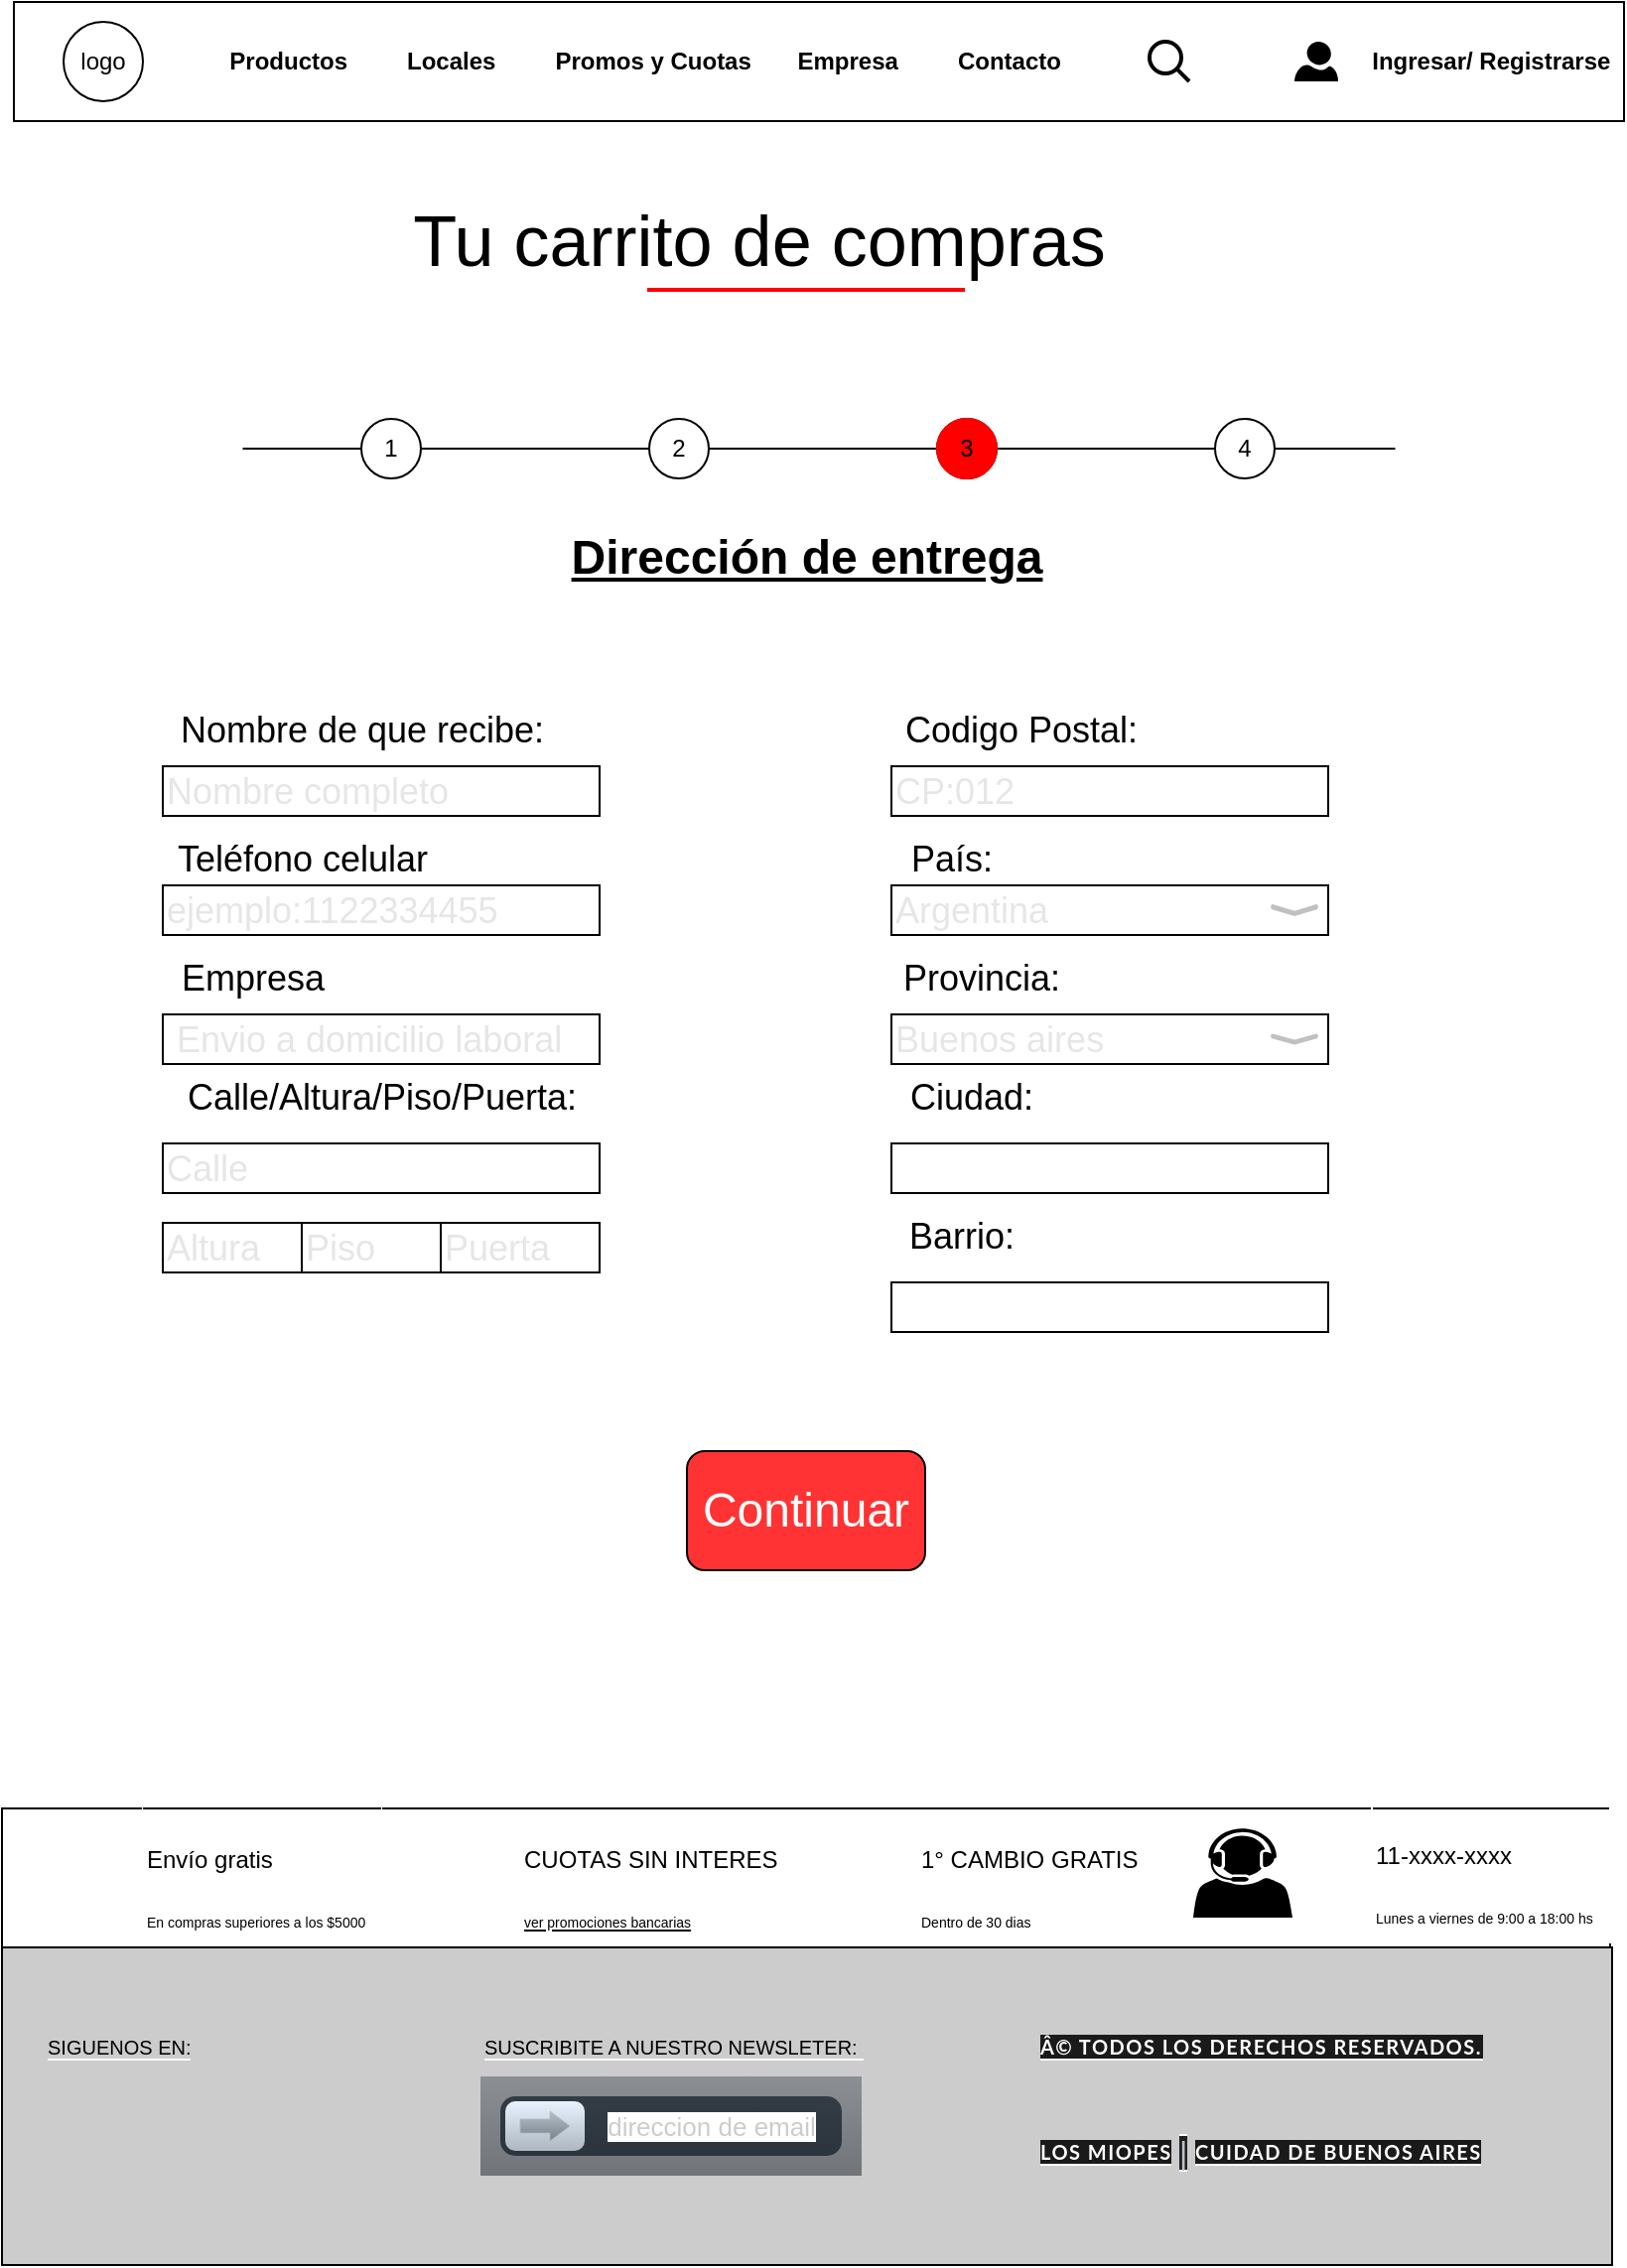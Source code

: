 <mxfile version="15.6.6" type="google"><diagram id="-QO4P-_bwOBR-V4AsRGm" name="Página-1"><mxGraphModel dx="1422" dy="794" grid="1" gridSize="10" guides="1" tooltips="1" connect="1" arrows="1" fold="1" page="1" pageScale="1" pageWidth="827" pageHeight="1169" math="0" shadow="0"><root><mxCell id="0"/><mxCell id="1" parent="0"/><mxCell id="02_rb7rti7s5xEP7EJq2-48" value="" style="line;strokeWidth=1;rotatable=0;dashed=0;labelPosition=right;align=left;verticalAlign=middle;spacingTop=0;spacingLeft=6;points=[];portConstraint=eastwest;fillColor=#FF0000;" parent="1" vertex="1"><mxGeometry x="130.25" y="200" width="580.5" height="70" as="geometry"/></mxCell><mxCell id="02_rb7rti7s5xEP7EJq2-1" value="" style="rounded=0;whiteSpace=wrap;html=1;fontSize=25;strokeColor=#000000;strokeWidth=1;fillColor=#FFFFFF;align=left;" parent="1" vertex="1"><mxGeometry x="9" y="920" width="810" height="70" as="geometry"/></mxCell><mxCell id="02_rb7rti7s5xEP7EJq2-2" value="" style="shape=image;html=1;verticalAlign=top;verticalLabelPosition=bottom;labelBackgroundColor=#ffffff;imageAspect=0;aspect=fixed;image=https://cdn2.iconfinder.com/data/icons/e-commerce-glyph-2/614/23_-_Truck-128.png;fontSize=25;strokeColor=#000000;strokeWidth=1;fillColor=none;gradientColor=#000000;" parent="1" vertex="1"><mxGeometry x="15" y="930" width="55" height="55" as="geometry"/></mxCell><mxCell id="02_rb7rti7s5xEP7EJq2-3" value="" style="shape=image;html=1;verticalAlign=top;verticalLabelPosition=bottom;labelBackgroundColor=#ffffff;imageAspect=0;aspect=fixed;image=https://cdn2.iconfinder.com/data/icons/maki/100/credit-card-128.png;sketch=0;fontSize=25;strokeColor=#000000;strokeWidth=1;fillColor=none;gradientColor=#000000;" parent="1" vertex="1"><mxGeometry x="200" y="920" width="60" height="60" as="geometry"/></mxCell><mxCell id="02_rb7rti7s5xEP7EJq2-4" value="&lt;font&gt;&lt;font style=&quot;font-size: 12px&quot;&gt;Envío gratis&lt;/font&gt;&lt;br&gt;&lt;font style=&quot;font-size: 7px&quot;&gt;En compras superiores a los $5000&lt;/font&gt;&lt;/font&gt;" style="rounded=0;whiteSpace=wrap;html=1;labelBackgroundColor=#FFFFFF;sketch=0;fontSize=25;fontColor=#000000;strokeColor=#FFFFFF;strokeWidth=1;fillColor=none;gradientColor=#000000;align=left;" parent="1" vertex="1"><mxGeometry x="80" y="920" width="120" height="70" as="geometry"/></mxCell><mxCell id="02_rb7rti7s5xEP7EJq2-5" value="" style="endArrow=none;html=1;rounded=0;fontSize=18;strokeColor=#000000;strokeWidth=1;exitX=0;exitY=1;exitDx=0;exitDy=0;" parent="1" edge="1"><mxGeometry relative="1" as="geometry"><mxPoint x="356" y="1080" as="sourcePoint"/><mxPoint x="610" y="1080" as="targetPoint"/></mxGeometry></mxCell><mxCell id="02_rb7rti7s5xEP7EJq2-6" value="" style="endArrow=none;html=1;rounded=0;fontSize=18;strokeColor=#000000;strokeWidth=1;exitX=0;exitY=1;exitDx=0;exitDy=0;" parent="1" edge="1"><mxGeometry relative="1" as="geometry"><mxPoint x="306" y="920" as="sourcePoint"/><mxPoint x="560" y="920" as="targetPoint"/></mxGeometry></mxCell><mxCell id="02_rb7rti7s5xEP7EJq2-7" value="" style="shape=image;html=1;verticalAlign=top;verticalLabelPosition=bottom;labelBackgroundColor=#ffffff;imageAspect=0;aspect=fixed;image=https://cdn0.iconfinder.com/data/icons/analytic-investment-and-balanced-scorecard/512/171_inbox_mail_box_container_delivery_parcel-128.png;sketch=0;fontSize=9;fontColor=#000000;strokeColor=#FFFFFF;strokeWidth=1;fillColor=none;gradientColor=#000000;" parent="1" vertex="1"><mxGeometry x="410" y="920" width="60" height="60" as="geometry"/></mxCell><mxCell id="02_rb7rti7s5xEP7EJq2-8" value="&lt;font&gt;&lt;span style=&quot;font-size: 12px&quot;&gt;1° CAMBIO GRATIS&amp;nbsp;&lt;/span&gt;&lt;br&gt;&lt;font size=&quot;1&quot;&gt;&lt;span style=&quot;font-size: 7px&quot;&gt;Dentro de 30 dias&lt;/span&gt;&lt;/font&gt;&lt;br&gt;&lt;/font&gt;" style="rounded=0;whiteSpace=wrap;html=1;labelBackgroundColor=#FFFFFF;sketch=0;fontSize=25;fontColor=#000000;strokeColor=#FFFFFF;strokeWidth=1;fillColor=none;gradientColor=#000000;align=left;" parent="1" vertex="1"><mxGeometry x="470" y="920" width="170" height="70" as="geometry"/></mxCell><mxCell id="02_rb7rti7s5xEP7EJq2-9" value="&lt;font&gt;&lt;font style=&quot;font-size: 12px&quot;&gt;CUOTAS SIN INTERES&lt;/font&gt;&lt;br&gt;&lt;font size=&quot;1&quot; style=&quot;line-height: 1.2&quot;&gt;&lt;u style=&quot;font-size: 7px&quot;&gt;ver promociones bancarias&lt;/u&gt;&lt;/font&gt;&lt;br&gt;&lt;/font&gt;" style="rounded=0;whiteSpace=wrap;html=1;labelBackgroundColor=#FFFFFF;sketch=0;fontSize=25;fontColor=#000000;strokeColor=#FFFFFF;strokeWidth=1;fillColor=none;gradientColor=#000000;align=left;" parent="1" vertex="1"><mxGeometry x="270" y="920" width="170" height="70" as="geometry"/></mxCell><mxCell id="02_rb7rti7s5xEP7EJq2-10" value="" style="endArrow=none;html=1;rounded=0;fontSize=18;strokeColor=#000000;strokeWidth=1;exitX=0;exitY=0;exitDx=0;exitDy=0;entryX=1;entryY=0;entryDx=0;entryDy=0;" parent="1" source="02_rb7rti7s5xEP7EJq2-4" target="02_rb7rti7s5xEP7EJq2-4" edge="1"><mxGeometry relative="1" as="geometry"><mxPoint x="80" y="920" as="sourcePoint"/><mxPoint x="337" y="920" as="targetPoint"/><Array as="points"><mxPoint x="200" y="920"/></Array></mxGeometry></mxCell><mxCell id="02_rb7rti7s5xEP7EJq2-11" value="" style="endArrow=none;html=1;rounded=0;fontSize=18;strokeColor=#000000;strokeWidth=1;exitX=0;exitY=1;exitDx=0;exitDy=0;" parent="1" edge="1"><mxGeometry relative="1" as="geometry"><mxPoint x="278" y="990" as="sourcePoint"/><mxPoint x="532" y="990" as="targetPoint"/></mxGeometry></mxCell><mxCell id="02_rb7rti7s5xEP7EJq2-12" value="" style="endArrow=none;html=1;rounded=0;fontSize=18;strokeColor=#000000;strokeWidth=1;exitX=0;exitY=1;exitDx=0;exitDy=0;startArrow=none;" parent="1" edge="1"><mxGeometry relative="1" as="geometry"><mxPoint x="230" y="1134" as="sourcePoint"/><mxPoint x="334" y="990" as="targetPoint"/></mxGeometry></mxCell><mxCell id="02_rb7rti7s5xEP7EJq2-13" value="" style="endArrow=none;html=1;rounded=0;fontSize=18;strokeColor=#000000;strokeWidth=1;exitX=0;exitY=1;exitDx=0;exitDy=0;" parent="1" edge="1"><mxGeometry relative="1" as="geometry"><mxPoint x="220" y="920" as="sourcePoint"/><mxPoint x="474" y="920" as="targetPoint"/></mxGeometry></mxCell><mxCell id="02_rb7rti7s5xEP7EJq2-14" value="" style="endArrow=none;html=1;rounded=0;fontSize=18;strokeColor=#000000;strokeWidth=1;exitX=0;exitY=1;exitDx=0;exitDy=0;" parent="1" edge="1"><mxGeometry relative="1" as="geometry"><mxPoint x="452" y="990" as="sourcePoint"/><mxPoint x="706" y="990" as="targetPoint"/></mxGeometry></mxCell><mxCell id="02_rb7rti7s5xEP7EJq2-15" value="" style="endArrow=none;html=1;rounded=0;fontSize=18;strokeColor=#000000;strokeWidth=1;exitX=0;exitY=1;exitDx=0;exitDy=0;" parent="1" edge="1"><mxGeometry relative="1" as="geometry"><mxPoint x="414" y="920" as="sourcePoint"/><mxPoint x="668" y="920" as="targetPoint"/></mxGeometry></mxCell><mxCell id="02_rb7rti7s5xEP7EJq2-16" value="" style="sketch=0;pointerEvents=1;shadow=0;dashed=0;html=1;strokeColor=none;fillColor=#000000;labelPosition=center;verticalLabelPosition=bottom;verticalAlign=top;outlineConnect=0;align=center;shape=mxgraph.office.users.call_center_agent;labelBackgroundColor=#FFFFFF;fontSize=7;fontColor=#000000;" parent="1" vertex="1"><mxGeometry x="609" y="930" width="50" height="45" as="geometry"/></mxCell><mxCell id="02_rb7rti7s5xEP7EJq2-17" value="" style="shape=image;html=1;verticalAlign=top;verticalLabelPosition=bottom;labelBackgroundColor=#ffffff;imageAspect=0;aspect=fixed;image=https://cdn3.iconfinder.com/data/icons/outline-style-1/512/phone-128.png;sketch=0;fontSize=7;fontColor=#000000;strokeColor=#FFFFFF;strokeWidth=1;fillColor=#000000;gradientColor=#000000;imageBackground=#FFFFFF;" parent="1" vertex="1"><mxGeometry x="677" y="930" width="22" height="22" as="geometry"/></mxCell><mxCell id="02_rb7rti7s5xEP7EJq2-18" value="" style="endArrow=none;html=1;rounded=0;fontSize=18;strokeColor=#000000;strokeWidth=1;exitX=0;exitY=1;exitDx=0;exitDy=0;" parent="1" edge="1"><mxGeometry relative="1" as="geometry"><mxPoint x="544" y="920" as="sourcePoint"/><mxPoint x="798" y="920" as="targetPoint"/></mxGeometry></mxCell><mxCell id="02_rb7rti7s5xEP7EJq2-19" value="" style="rounded=0;whiteSpace=wrap;html=1;labelBackgroundColor=#FFFFFF;sketch=0;fontSize=7;fontColor=#000000;strokeColor=#000000;strokeWidth=1;fillColor=#CCCCCC;align=left;gradientDirection=south;" parent="1" vertex="1"><mxGeometry x="9" y="990" width="811" height="160" as="geometry"/></mxCell><mxCell id="02_rb7rti7s5xEP7EJq2-20" value="&lt;font size=&quot;1&quot; style=&quot;background-color: rgb(204 , 204 , 204)&quot;&gt;SIGUENOS EN:&lt;/font&gt;" style="rounded=0;whiteSpace=wrap;html=1;labelBackgroundColor=#FFFFFF;sketch=0;fontSize=7;fontColor=#000000;strokeColor=#CCCCCC;strokeWidth=1;fillColor=#CCCCCC;gradientColor=none;gradientDirection=south;align=left;" parent="1" vertex="1"><mxGeometry x="30" y="1010" width="120" height="60" as="geometry"/></mxCell><mxCell id="02_rb7rti7s5xEP7EJq2-21" value="" style="shape=image;html=1;verticalAlign=top;verticalLabelPosition=bottom;labelBackgroundColor=#ffffff;imageAspect=0;aspect=fixed;image=https://cdn4.iconfinder.com/data/icons/miu-black-social-2/60/facebook-128.png;sketch=0;fontSize=12;fontColor=#000000;strokeColor=#CCCCCC;strokeWidth=1;fillColor=#CCCCCC;gradientColor=none;gradientDirection=south;" parent="1" vertex="1"><mxGeometry x="27.5" y="1055" width="30" height="30" as="geometry"/></mxCell><mxCell id="02_rb7rti7s5xEP7EJq2-22" value="" style="shape=image;html=1;verticalAlign=top;verticalLabelPosition=bottom;labelBackgroundColor=#ffffff;imageAspect=0;aspect=fixed;image=https://cdn1.iconfinder.com/data/icons/social-media-circle-7/512/Circled_Instagram_svg-128.png;sketch=0;fontSize=12;fontColor=#000000;strokeColor=#CCCCCC;strokeWidth=1;fillColor=#CCCCCC;gradientColor=none;gradientDirection=south;" parent="1" vertex="1"><mxGeometry x="70" y="1055" width="35" height="35" as="geometry"/></mxCell><mxCell id="02_rb7rti7s5xEP7EJq2-23" value="" style="shape=image;html=1;verticalAlign=top;verticalLabelPosition=bottom;labelBackgroundColor=#ffffff;imageAspect=0;aspect=fixed;image=https://cdn4.iconfinder.com/data/icons/miu-black-social-2/60/pinterest-128.png;sketch=0;fontSize=12;fontColor=#000000;strokeColor=#CCCCCC;strokeWidth=1;fillColor=#CCCCCC;gradientColor=none;gradientDirection=south;" parent="1" vertex="1"><mxGeometry x="115" y="1055" width="35" height="35" as="geometry"/></mxCell><mxCell id="02_rb7rti7s5xEP7EJq2-24" value="" style="shape=image;html=1;verticalAlign=top;verticalLabelPosition=bottom;labelBackgroundColor=#ffffff;imageAspect=0;aspect=fixed;image=https://cdn4.iconfinder.com/data/icons/miu-black-social-2/60/twitter-128.png;sketch=0;fontSize=12;fontColor=#000000;strokeColor=#CCCCCC;strokeWidth=1;fillColor=#CCCCCC;gradientColor=none;gradientDirection=south;" parent="1" vertex="1"><mxGeometry x="162" y="1055" width="38" height="38" as="geometry"/></mxCell><mxCell id="02_rb7rti7s5xEP7EJq2-25" value="&lt;font size=&quot;1&quot;&gt;&lt;span style=&quot;background-color: rgb(204 , 204 , 204)&quot;&gt;SUSCRIBITE A NUESTRO NEWSLETER:&amp;nbsp;&lt;/span&gt;&lt;/font&gt;" style="rounded=0;whiteSpace=wrap;html=1;labelBackgroundColor=#FFFFFF;sketch=0;fontSize=7;fontColor=#000000;strokeColor=#CCCCCC;strokeWidth=1;fillColor=#CCCCCC;gradientColor=none;gradientDirection=south;align=left;" parent="1" vertex="1"><mxGeometry x="250" y="1010" width="200" height="60" as="geometry"/></mxCell><mxCell id="02_rb7rti7s5xEP7EJq2-26" value="&lt;span style=&quot;background-color: rgb(255 , 255 , 255)&quot;&gt;direccion de email&lt;/span&gt;" style="strokeWidth=1;html=1;shadow=0;dashed=0;shape=mxgraph.ios.iLockButton;fontColor=#cccccc;fontSize=13;mainText=;spacingLeft=50;spacingRight=10;align=center;sketch=0;labelBackgroundColor=#CCCCCC;fillColor=#FFFFFF;gradientColor=none;gradientDirection=south;" parent="1" vertex="1"><mxGeometry x="250" y="1055" width="192" height="50" as="geometry"/></mxCell><mxCell id="02_rb7rti7s5xEP7EJq2-27" value="&lt;span style=&quot;font-family: lato, sans-serif; font-size: 10px; font-weight: 700; letter-spacing: 0.75px; text-transform: uppercase; background-color: rgb(26, 26, 26);&quot;&gt;Â© TODOS LOS DERECHOS RESERVADOS.&lt;/span&gt;" style="rounded=0;whiteSpace=wrap;html=1;labelBackgroundColor=#FFFFFF;sketch=0;fontSize=7;fontColor=#FFFFFF;strokeColor=#CCCCCC;strokeWidth=1;fillColor=#CCCCCC;gradientColor=none;gradientDirection=south;align=left;" parent="1" vertex="1"><mxGeometry x="530" y="1010" width="240" height="60" as="geometry"/></mxCell><mxCell id="02_rb7rti7s5xEP7EJq2-28" value="&lt;font face=&quot;lato, sans-serif&quot;&gt;&lt;span style=&quot;font-size: 10px ; letter-spacing: 0.75px ; text-transform: uppercase ; background-color: rgb(26 , 26 , 26)&quot;&gt;&lt;b&gt;Los Miopes&lt;/b&gt;&lt;/span&gt;&lt;/font&gt;" style="rounded=0;whiteSpace=wrap;html=1;labelBackgroundColor=#FFFFFF;sketch=0;fontSize=7;fontColor=#FFFFFF;strokeColor=#CCCCCC;strokeWidth=1;fillColor=#CCCCCC;gradientColor=none;gradientDirection=south;align=left;" parent="1" vertex="1"><mxGeometry x="530" y="1080" width="80" height="25" as="geometry"/></mxCell><mxCell id="02_rb7rti7s5xEP7EJq2-29" value="&lt;font face=&quot;lato, sans-serif&quot;&gt;&lt;span style=&quot;font-size: 10px ; letter-spacing: 0.75px ; text-transform: uppercase ; background-color: rgb(26 , 26 , 26)&quot;&gt;&lt;b&gt;CUIDAD DE BUENOS AIRES&lt;/b&gt;&lt;/span&gt;&lt;/font&gt;" style="rounded=0;whiteSpace=wrap;html=1;labelBackgroundColor=#FFFFFF;sketch=0;fontSize=7;fontColor=#FFFFFF;strokeColor=#CCCCCC;strokeWidth=1;fillColor=#CCCCCC;gradientColor=none;gradientDirection=south;align=left;" parent="1" vertex="1"><mxGeometry x="608" y="1080" width="160" height="25" as="geometry"/></mxCell><mxCell id="02_rb7rti7s5xEP7EJq2-30" value="&lt;span style=&quot;color: rgb(189 , 193 , 198) ; font-family: &amp;#34;arial&amp;#34; , sans-serif ; font-size: 16px ; background-color: rgb(32 , 33 , 36)&quot;&gt;|&lt;/span&gt;" style="rounded=0;whiteSpace=wrap;html=1;labelBackgroundColor=#FFFFFF;sketch=0;fontSize=7;fontColor=#FFFFFF;strokeColor=#CCCCCC;strokeWidth=1;fillColor=#CCCCCC;gradientColor=none;gradientDirection=south;align=left;" parent="1" vertex="1"><mxGeometry x="600" y="1080" height="25" as="geometry"/></mxCell><mxCell id="02_rb7rti7s5xEP7EJq2-31" value="&lt;ul&gt;&lt;li&gt;&lt;b&gt;&amp;nbsp; &amp;nbsp; &amp;nbsp; &amp;nbsp; &amp;nbsp; &amp;nbsp; &amp;nbsp; &amp;nbsp; &amp;nbsp; &amp;nbsp; Productos&amp;nbsp; &amp;nbsp; &amp;nbsp; &amp;nbsp; &amp;nbsp;Locales&amp;nbsp; &amp;nbsp; &amp;nbsp; &amp;nbsp; &amp;nbsp;Promos y Cuotas&amp;nbsp; &amp;nbsp; &amp;nbsp; &amp;nbsp;Empresa&amp;nbsp; &amp;nbsp; &amp;nbsp; &amp;nbsp; &amp;nbsp;Contacto&amp;nbsp; &amp;nbsp; &amp;nbsp; &amp;nbsp; &amp;nbsp; &amp;nbsp; &amp;nbsp; &amp;nbsp; &amp;nbsp; &amp;nbsp; &amp;nbsp; &amp;nbsp; &amp;nbsp; &amp;nbsp; &amp;nbsp; &amp;nbsp; &amp;nbsp; &amp;nbsp; &amp;nbsp; &amp;nbsp; &amp;nbsp; &amp;nbsp; &amp;nbsp; &amp;nbsp;Ingresar/ Registrarse&lt;/b&gt;&lt;/li&gt;&lt;/ul&gt;" style="rounded=0;whiteSpace=wrap;html=1;align=left;" parent="1" vertex="1"><mxGeometry x="15" y="10" width="811" height="60" as="geometry"/></mxCell><mxCell id="02_rb7rti7s5xEP7EJq2-32" value="logo" style="ellipse;whiteSpace=wrap;html=1;aspect=fixed;" parent="1" vertex="1"><mxGeometry x="40" y="20" width="40" height="40" as="geometry"/></mxCell><mxCell id="02_rb7rti7s5xEP7EJq2-33" value="" style="html=1;verticalLabelPosition=bottom;align=center;labelBackgroundColor=#ffffff;verticalAlign=top;strokeWidth=2;strokeColor=#000000;shadow=0;dashed=0;shape=mxgraph.ios7.icons.looking_glass;" parent="1" vertex="1"><mxGeometry x="587" y="30" width="20" height="20" as="geometry"/></mxCell><mxCell id="02_rb7rti7s5xEP7EJq2-34" value="" style="shape=image;html=1;verticalAlign=top;verticalLabelPosition=bottom;labelBackgroundColor=#ffffff;imageAspect=0;aspect=fixed;image=https://cdn0.iconfinder.com/data/icons/mobile-basic-vol-1/32/Tote_Bag-128.png;strokeColor=#000000;" parent="1" vertex="1"><mxGeometry x="621" y="26" width="28" height="28" as="geometry"/></mxCell><mxCell id="02_rb7rti7s5xEP7EJq2-35" value="" style="verticalLabelPosition=bottom;html=1;verticalAlign=top;align=center;strokeColor=none;fillColor=#000000;shape=mxgraph.azure.user;" parent="1" vertex="1"><mxGeometry x="660" y="30" width="22" height="20" as="geometry"/></mxCell><mxCell id="02_rb7rti7s5xEP7EJq2-36" value="&lt;font&gt;&lt;span style=&quot;font-size: 12px&quot;&gt;11-xxxx-xxxx&lt;br&gt;&lt;/span&gt;&lt;font style=&quot;font-size: 7px&quot;&gt;Lunes a viernes de 9:00 a 18:00 hs&lt;/font&gt;&lt;br&gt;&lt;/font&gt;" style="rounded=0;whiteSpace=wrap;html=1;labelBackgroundColor=#FFFFFF;sketch=0;fontSize=25;fontColor=#000000;strokeColor=#FFFFFF;strokeWidth=1;fillColor=none;gradientColor=#000000;align=left;" parent="1" vertex="1"><mxGeometry x="699" y="917.5" width="120" height="70" as="geometry"/></mxCell><mxCell id="02_rb7rti7s5xEP7EJq2-37" value="&lt;font style=&quot;font-size: 36px&quot;&gt;Tu carrito de compras&lt;/font&gt;" style="text;html=1;align=center;verticalAlign=middle;resizable=0;points=[];autosize=1;strokeColor=none;fillColor=none;" parent="1" vertex="1"><mxGeometry x="210" y="115" width="360" height="30" as="geometry"/></mxCell><mxCell id="02_rb7rti7s5xEP7EJq2-38" value="" style="line;strokeWidth=2;html=1;fillColor=#FF0000;strokeColor=#FF0000;" parent="1" vertex="1"><mxGeometry x="334" y="150" width="160" height="10" as="geometry"/></mxCell><mxCell id="02_rb7rti7s5xEP7EJq2-51" value="3" style="ellipse;whiteSpace=wrap;html=1;aspect=fixed;strokeColor=#000000;fillColor=#FFFFFF;fontColor=default;" parent="1" vertex="1"><mxGeometry x="480" y="220" width="30" height="30" as="geometry"/></mxCell><mxCell id="02_rb7rti7s5xEP7EJq2-52" value="4" style="ellipse;whiteSpace=wrap;html=1;aspect=fixed;strokeColor=#000000;fillColor=#FFFFFF;" parent="1" vertex="1"><mxGeometry x="620" y="220" width="30" height="30" as="geometry"/></mxCell><mxCell id="02_rb7rti7s5xEP7EJq2-53" value="2" style="ellipse;whiteSpace=wrap;html=1;aspect=fixed;strokeColor=#000000;fillColor=#FFFFFF;" parent="1" vertex="1"><mxGeometry x="335" y="220" width="30" height="30" as="geometry"/></mxCell><mxCell id="i0BAtVIa3bkOXlnZfrA7-1" value="1" style="ellipse;whiteSpace=wrap;html=1;aspect=fixed;strokeColor=#000000;fillColor=#FFFFFF;fontColor=default;" parent="1" vertex="1"><mxGeometry x="190" y="220" width="30" height="30" as="geometry"/></mxCell><mxCell id="02_rb7rti7s5xEP7EJq2-43" value="&lt;font&gt;3&lt;/font&gt;" style="ellipse;whiteSpace=wrap;html=1;aspect=fixed;strokeColor=#FF0000;fillColor=#FF0000;fontColor=default;" parent="1" vertex="1"><mxGeometry x="480" y="220" width="30" height="30" as="geometry"/></mxCell><mxCell id="i0BAtVIa3bkOXlnZfrA7-2" value="&lt;font style=&quot;font-size: 24px&quot;&gt;&lt;b&gt;&lt;u&gt;Dirección de entrega&lt;/u&gt;&lt;/b&gt;&lt;/font&gt;" style="text;html=1;align=center;verticalAlign=middle;resizable=0;points=[];autosize=1;strokeColor=none;fillColor=none;fontColor=default;" parent="1" vertex="1"><mxGeometry x="289" y="280" width="250" height="20" as="geometry"/></mxCell><mxCell id="i0BAtVIa3bkOXlnZfrA7-6" value="&lt;font style=&quot;font-size: 18px&quot;&gt;Nombre de que recibe:&lt;/font&gt;" style="text;html=1;align=center;verticalAlign=middle;resizable=0;points=[];autosize=1;strokeColor=none;fillColor=none;fontSize=24;fontColor=#000000;" parent="1" vertex="1"><mxGeometry x="90" y="355" width="200" height="40" as="geometry"/></mxCell><mxCell id="i0BAtVIa3bkOXlnZfrA7-7" value="&lt;font color=&quot;#e6e6e6&quot;&gt;Nombre completo&lt;/font&gt;" style="rounded=0;whiteSpace=wrap;html=1;fontSize=18;fontColor=#000000;strokeColor=default;fillColor=default;align=left;" parent="1" vertex="1"><mxGeometry x="90" y="395" width="220" height="25" as="geometry"/></mxCell><mxCell id="i0BAtVIa3bkOXlnZfrA7-8" value="&lt;font style=&quot;font-size: 18px&quot;&gt;Teléfono celular&lt;/font&gt;" style="text;html=1;align=center;verticalAlign=middle;resizable=0;points=[];autosize=1;strokeColor=none;fillColor=none;fontSize=24;fontColor=#000000;" parent="1" vertex="1"><mxGeometry x="90" y="420" width="140" height="40" as="geometry"/></mxCell><mxCell id="i0BAtVIa3bkOXlnZfrA7-9" value="&lt;font color=&quot;#e6e6e6&quot;&gt;ejemplo:1122334455&lt;/font&gt;" style="rounded=0;whiteSpace=wrap;html=1;fontSize=18;fontColor=#000000;strokeColor=default;fillColor=default;align=left;" parent="1" vertex="1"><mxGeometry x="90" y="455" width="220" height="25" as="geometry"/></mxCell><mxCell id="i0BAtVIa3bkOXlnZfrA7-10" value="&lt;font style=&quot;font-size: 18px&quot;&gt;Empresa&lt;/font&gt;" style="text;html=1;align=center;verticalAlign=middle;resizable=0;points=[];autosize=1;strokeColor=none;fillColor=none;fontSize=24;fontColor=#000000;" parent="1" vertex="1"><mxGeometry x="90" y="480" width="90" height="40" as="geometry"/></mxCell><mxCell id="i0BAtVIa3bkOXlnZfrA7-11" value="&lt;font color=&quot;#e6e6e6&quot;&gt;&amp;nbsp;Envio a domicilio laboral&lt;/font&gt;" style="rounded=0;whiteSpace=wrap;html=1;fontSize=18;fontColor=#000000;strokeColor=default;fillColor=default;align=left;" parent="1" vertex="1"><mxGeometry x="90" y="520" width="220" height="25" as="geometry"/></mxCell><mxCell id="i0BAtVIa3bkOXlnZfrA7-12" value="&lt;font style=&quot;font-size: 18px&quot;&gt;Calle/Altura/Piso/Puerta:&lt;/font&gt;" style="text;html=1;align=center;verticalAlign=middle;resizable=0;points=[];autosize=1;strokeColor=none;fillColor=none;fontSize=24;fontColor=#000000;" parent="1" vertex="1"><mxGeometry x="95" y="540" width="210" height="40" as="geometry"/></mxCell><mxCell id="i0BAtVIa3bkOXlnZfrA7-13" value="&lt;font color=&quot;#e6e6e6&quot;&gt;Calle&lt;/font&gt;" style="rounded=0;whiteSpace=wrap;html=1;fontSize=18;fontColor=#000000;strokeColor=default;fillColor=default;align=left;" parent="1" vertex="1"><mxGeometry x="90" y="585" width="220" height="25" as="geometry"/></mxCell><mxCell id="i0BAtVIa3bkOXlnZfrA7-15" value="&lt;font color=&quot;#e6e6e6&quot;&gt;Altura&lt;/font&gt;" style="rounded=0;whiteSpace=wrap;html=1;fontSize=18;fontColor=#000000;strokeColor=default;fillColor=default;align=left;" parent="1" vertex="1"><mxGeometry x="90" y="625" width="70" height="25" as="geometry"/></mxCell><mxCell id="i0BAtVIa3bkOXlnZfrA7-16" value="Continuar" style="rounded=1;whiteSpace=wrap;html=1;labelBackgroundColor=none;fontSize=24;fontColor=#FFFFFF;strokeColor=default;fillColor=#FF3333;align=center;" parent="1" vertex="1"><mxGeometry x="354" y="740" width="120" height="60" as="geometry"/></mxCell><mxCell id="i0BAtVIa3bkOXlnZfrA7-17" value="&lt;font style=&quot;font-size: 18px&quot;&gt;Codigo Postal:&lt;/font&gt;" style="text;html=1;align=center;verticalAlign=middle;resizable=0;points=[];autosize=1;strokeColor=none;fillColor=none;fontSize=24;fontColor=#000000;" parent="1" vertex="1"><mxGeometry x="457" y="355" width="130" height="40" as="geometry"/></mxCell><mxCell id="i0BAtVIa3bkOXlnZfrA7-18" value="&lt;font color=&quot;#e6e6e6&quot;&gt;CP:012&lt;/font&gt;" style="rounded=0;whiteSpace=wrap;html=1;fontSize=18;fontColor=#000000;strokeColor=default;fillColor=default;align=left;" parent="1" vertex="1"><mxGeometry x="457" y="395" width="220" height="25" as="geometry"/></mxCell><mxCell id="i0BAtVIa3bkOXlnZfrA7-19" value="&lt;font style=&quot;font-size: 18px&quot;&gt;País:&lt;/font&gt;" style="text;html=1;align=center;verticalAlign=middle;resizable=0;points=[];autosize=1;strokeColor=none;fillColor=none;fontSize=24;fontColor=#000000;" parent="1" vertex="1"><mxGeometry x="457" y="420" width="60" height="40" as="geometry"/></mxCell><mxCell id="i0BAtVIa3bkOXlnZfrA7-20" value="&lt;font color=&quot;#e6e6e6&quot;&gt;Argentina&lt;/font&gt;" style="rounded=0;whiteSpace=wrap;html=1;fontSize=18;fontColor=#000000;strokeColor=default;fillColor=default;align=left;" parent="1" vertex="1"><mxGeometry x="457" y="455" width="220" height="25" as="geometry"/></mxCell><mxCell id="i0BAtVIa3bkOXlnZfrA7-21" value="&lt;font style=&quot;font-size: 18px&quot;&gt;Provincia:&lt;/font&gt;" style="text;html=1;align=center;verticalAlign=middle;resizable=0;points=[];autosize=1;strokeColor=none;fillColor=none;fontSize=24;fontColor=#000000;" parent="1" vertex="1"><mxGeometry x="457" y="480" width="90" height="40" as="geometry"/></mxCell><mxCell id="i0BAtVIa3bkOXlnZfrA7-22" value="&lt;font color=&quot;#e6e6e6&quot;&gt;Buenos aires&lt;/font&gt;" style="rounded=0;whiteSpace=wrap;html=1;fontSize=18;fontColor=#000000;strokeColor=default;fillColor=default;align=left;" parent="1" vertex="1"><mxGeometry x="457" y="520" width="220" height="25" as="geometry"/></mxCell><mxCell id="i0BAtVIa3bkOXlnZfrA7-23" value="&lt;font style=&quot;font-size: 18px&quot;&gt;Ciudad:&lt;/font&gt;" style="text;html=1;align=center;verticalAlign=middle;resizable=0;points=[];autosize=1;strokeColor=none;fillColor=none;fontSize=24;fontColor=#000000;" parent="1" vertex="1"><mxGeometry x="457" y="540" width="80" height="40" as="geometry"/></mxCell><mxCell id="i0BAtVIa3bkOXlnZfrA7-24" value="" style="rounded=0;whiteSpace=wrap;html=1;fontSize=18;fontColor=#000000;strokeColor=default;fillColor=default;align=left;" parent="1" vertex="1"><mxGeometry x="457" y="585" width="220" height="25" as="geometry"/></mxCell><mxCell id="i0BAtVIa3bkOXlnZfrA7-25" value="&lt;font style=&quot;font-size: 18px&quot;&gt;Barrio:&lt;/font&gt;" style="text;html=1;align=center;verticalAlign=middle;resizable=0;points=[];autosize=1;strokeColor=none;fillColor=none;fontSize=24;fontColor=#000000;" parent="1" vertex="1"><mxGeometry x="457" y="610" width="70" height="40" as="geometry"/></mxCell><mxCell id="i0BAtVIa3bkOXlnZfrA7-26" value="" style="rounded=0;whiteSpace=wrap;html=1;fontSize=18;fontColor=#000000;strokeColor=default;fillColor=default;align=left;" parent="1" vertex="1"><mxGeometry x="457" y="655" width="220" height="25" as="geometry"/></mxCell><mxCell id="i0BAtVIa3bkOXlnZfrA7-27" value="&lt;font color=&quot;#e6e6e6&quot;&gt;Piso&lt;/font&gt;" style="rounded=0;whiteSpace=wrap;html=1;fontSize=18;fontColor=#000000;strokeColor=default;fillColor=default;align=left;" parent="1" vertex="1"><mxGeometry x="160" y="625" width="70" height="25" as="geometry"/></mxCell><mxCell id="i0BAtVIa3bkOXlnZfrA7-28" value="&lt;font color=&quot;#e6e6e6&quot;&gt;Puerta&lt;/font&gt;" style="rounded=0;whiteSpace=wrap;html=1;fontSize=18;fontColor=#000000;strokeColor=default;fillColor=default;align=left;" parent="1" vertex="1"><mxGeometry x="230" y="625" width="80" height="25" as="geometry"/></mxCell><mxCell id="i0BAtVIa3bkOXlnZfrA7-30" value="" style="html=1;verticalLabelPosition=bottom;labelBackgroundColor=#ffffff;verticalAlign=top;shadow=0;dashed=0;strokeWidth=2;shape=mxgraph.ios7.misc.expand;fillColor=#c0c0c0;fontSize=24;fontColor=default;direction=west;strokeColor=default;" parent="1" vertex="1"><mxGeometry x="648" y="464.5" width="24" height="6" as="geometry"/></mxCell><mxCell id="i0BAtVIa3bkOXlnZfrA7-31" value="" style="html=1;verticalLabelPosition=bottom;labelBackgroundColor=#ffffff;verticalAlign=top;shadow=0;dashed=0;strokeWidth=2;shape=mxgraph.ios7.misc.expand;fillColor=#c0c0c0;fontSize=24;fontColor=default;direction=west;strokeColor=default;" parent="1" vertex="1"><mxGeometry x="648" y="529.75" width="24" height="5.5" as="geometry"/></mxCell><mxCell id="Gst2CXIhshZc-FYT7JLR-1" value="" style="shape=image;html=1;verticalAlign=top;verticalLabelPosition=bottom;labelBackgroundColor=#ffffff;imageAspect=0;aspect=fixed;image=https://cdn4.iconfinder.com/data/icons/picons-social/57/23-whatsapp-2-128.png;rounded=0;shadow=0;glass=0;sketch=0;fontFamily=Comic Sans MS;fontSize=18;fontColor=#CCCCCC;strokeColor=#FFFFFF;strokeWidth=1;fillColor=default;gradientColor=none;" vertex="1" parent="1"><mxGeometry x="660" y="820" width="60" height="60" as="geometry"/></mxCell><mxCell id="Gst2CXIhshZc-FYT7JLR-2" value="" style="shape=image;html=1;verticalAlign=top;verticalLabelPosition=bottom;labelBackgroundColor=#ffffff;imageAspect=0;aspect=fixed;image=https://cdn3.iconfinder.com/data/icons/linecons-free-vector-icons-pack/32/bubble-128.png;rounded=0;shadow=0;glass=0;sketch=0;fontFamily=Comic Sans MS;fontSize=18;fontColor=#CCCCCC;strokeColor=#FFFFFF;strokeWidth=1;fillColor=default;gradientColor=none;" vertex="1" parent="1"><mxGeometry x="734.75" y="820" width="60.25" height="60.25" as="geometry"/></mxCell></root></mxGraphModel></diagram></mxfile>